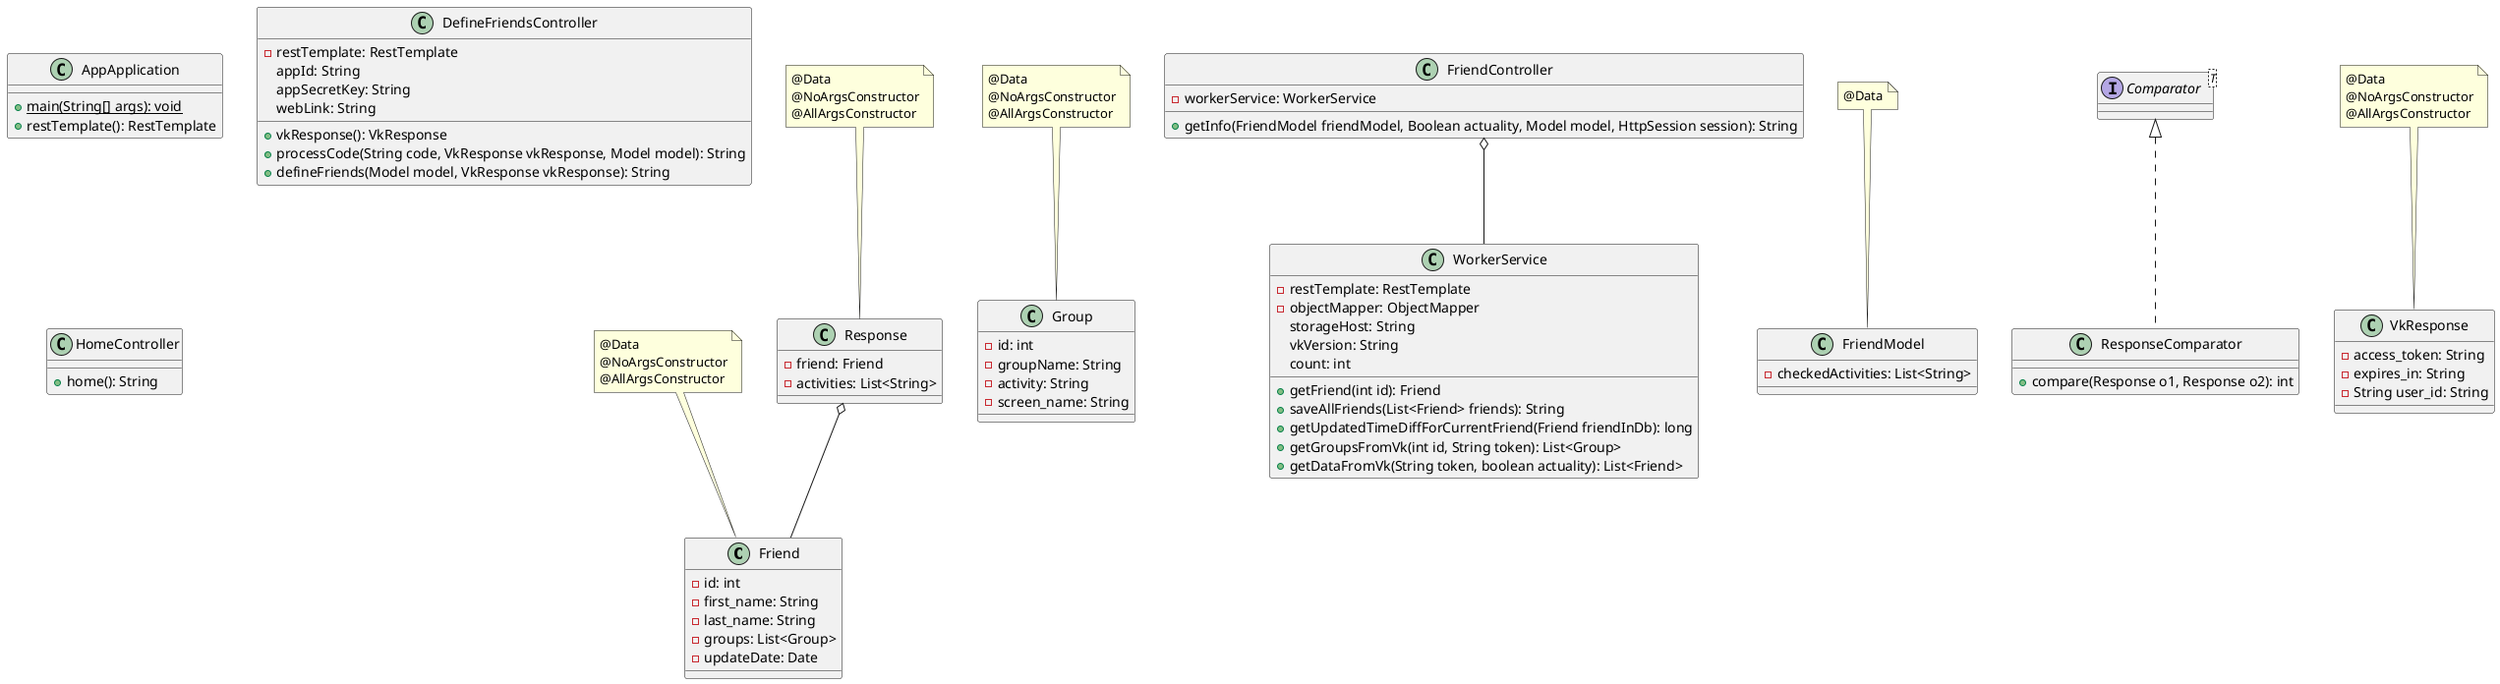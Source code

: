 @startuml
class Friend{
    - id: int
    - first_name: String
    - last_name: String
    - groups: List<Group>
    - updateDate: Date
}
note top: @Data\n@NoArgsConstructor\n@AllArgsConstructor

class Group{
    - id: int
    - groupName: String
    - activity: String
    - screen_name: String
}
note top: @Data\n@NoArgsConstructor\n@AllArgsConstructor

class AppApplication{
    + {static}  main(String[] args): void
    + restTemplate(): RestTemplate
}

class DefineFriendsController {
    - restTemplate: RestTemplate
    appId: String
    appSecretKey: String
    webLink: String
    + vkResponse(): VkResponse
    + processCode(String code, VkResponse vkResponse, Model model): String
    + defineFriends(Model model, VkResponse vkResponse): String
}

class FriendController {
    - workerService: WorkerService
    + getInfo(FriendModel friendModel, Boolean actuality, Model model, HttpSession session): String
}

class FriendModel {
    - checkedActivities: List<String>
}
note top: @Data

class HomeController {
    + home(): String
}

class Response {
    - friend: Friend
    - activities: List<String>
}
note top: @Data\n@NoArgsConstructor\n@AllArgsConstructor

class ResponseComparator {
    + compare(Response o1, Response o2): int
}

class VkResponse {
     - access_token: String
     - expires_in: String
     - String user_id: String
}
note top: @Data\n@NoArgsConstructor\n@AllArgsConstructor


class WorkerService {
     - restTemplate: RestTemplate
     - objectMapper: ObjectMapper
     storageHost: String
     vkVersion: String
     count: int

     + getFriend(int id): Friend
     + saveAllFriends(List<Friend> friends): String
     + getUpdatedTimeDiffForCurrentFriend(Friend friendInDb): long
     + getGroupsFromVk(int id, String token): List<Group>
     + getDataFromVk(String token, boolean actuality): List<Friend>


}
interface Comparator<T>{

}

Comparator <|.. ResponseComparator
FriendController o-- WorkerService
Response o-- Friend
@enduml